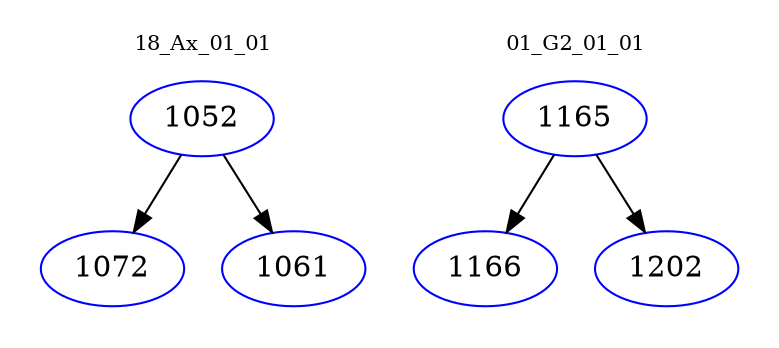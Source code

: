 digraph{
subgraph cluster_0 {
color = white
label = "18_Ax_01_01";
fontsize=10;
T0_1052 [label="1052", color="blue"]
T0_1052 -> T0_1072 [color="black"]
T0_1072 [label="1072", color="blue"]
T0_1052 -> T0_1061 [color="black"]
T0_1061 [label="1061", color="blue"]
}
subgraph cluster_1 {
color = white
label = "01_G2_01_01";
fontsize=10;
T1_1165 [label="1165", color="blue"]
T1_1165 -> T1_1166 [color="black"]
T1_1166 [label="1166", color="blue"]
T1_1165 -> T1_1202 [color="black"]
T1_1202 [label="1202", color="blue"]
}
}
